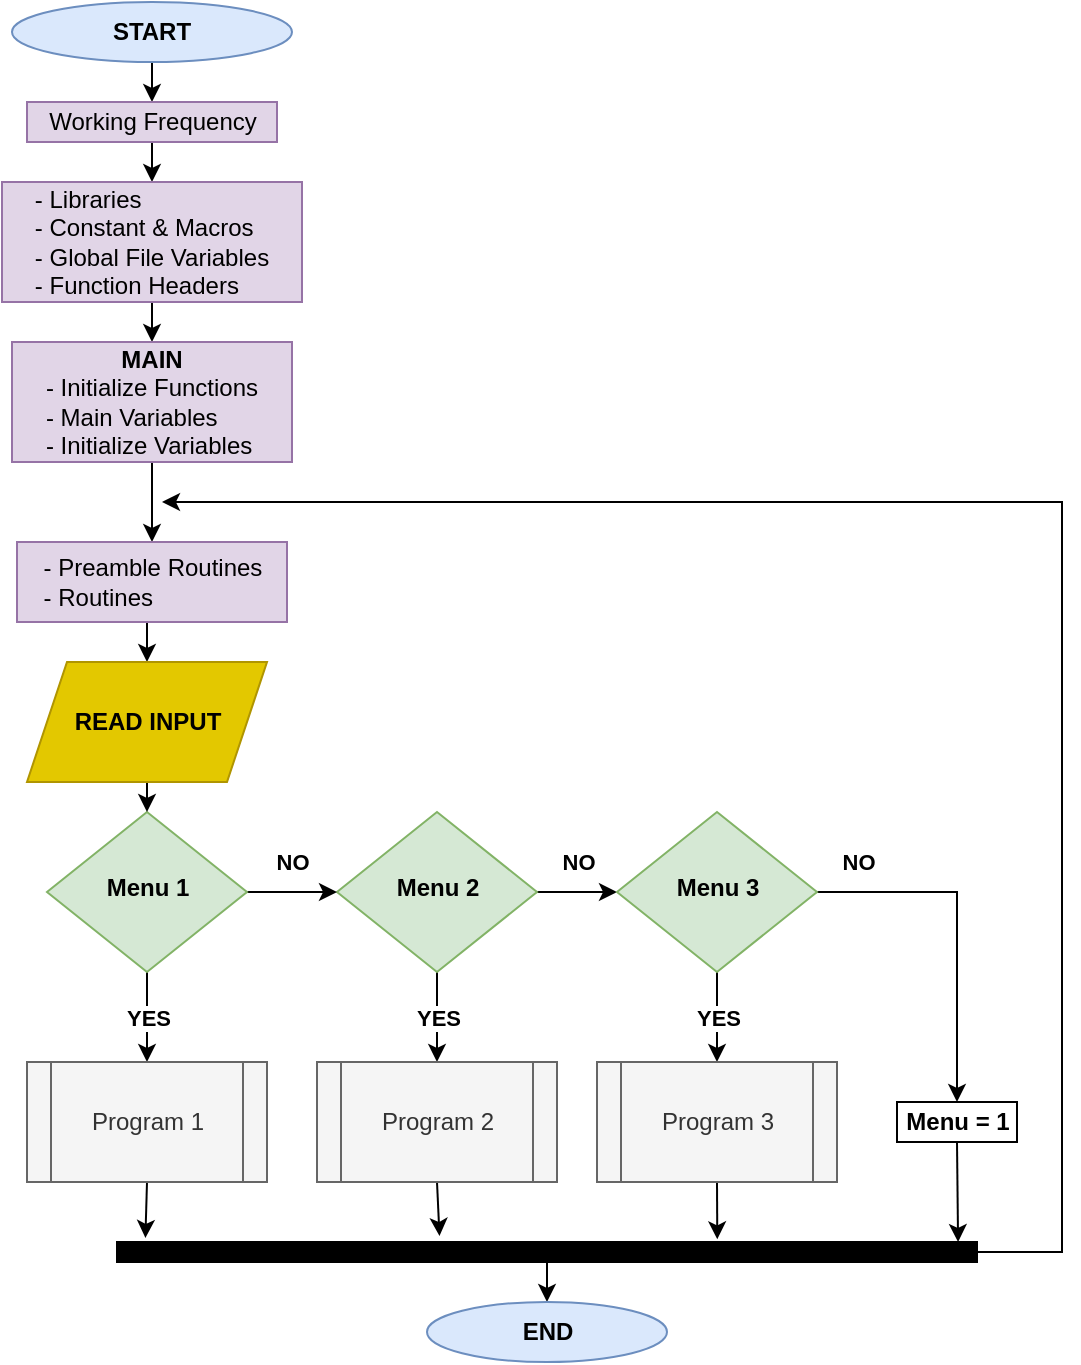 <mxfile version="13.11.0" type="device"><diagram id="C5RBs43oDa-KdzZeNtuy" name="Page-1"><mxGraphModel dx="868" dy="423" grid="1" gridSize="10" guides="1" tooltips="1" connect="1" arrows="1" fold="1" page="1" pageScale="1" pageWidth="827" pageHeight="1169" math="0" shadow="0"><root><mxCell id="WIyWlLk6GJQsqaUBKTNV-0"/><mxCell id="WIyWlLk6GJQsqaUBKTNV-1" parent="WIyWlLk6GJQsqaUBKTNV-0"/><mxCell id="zEfZ2qAIhiFN1E6vTMtc-9" value="&lt;b&gt;NO&lt;/b&gt;" style="edgeStyle=orthogonalEdgeStyle;rounded=0;orthogonalLoop=1;jettySize=auto;html=1;exitX=1;exitY=0.5;exitDx=0;exitDy=0;entryX=0;entryY=0.5;entryDx=0;entryDy=0;" parent="WIyWlLk6GJQsqaUBKTNV-1" source="WIyWlLk6GJQsqaUBKTNV-6" target="zEfZ2qAIhiFN1E6vTMtc-5" edge="1"><mxGeometry y="15" relative="1" as="geometry"><mxPoint as="offset"/></mxGeometry></mxCell><mxCell id="zEfZ2qAIhiFN1E6vTMtc-48" value="&lt;b&gt;YES&lt;/b&gt;" style="edgeStyle=none;rounded=0;orthogonalLoop=1;jettySize=auto;html=1;exitX=0.5;exitY=1;exitDx=0;exitDy=0;entryX=0.5;entryY=0;entryDx=0;entryDy=0;" parent="WIyWlLk6GJQsqaUBKTNV-1" source="WIyWlLk6GJQsqaUBKTNV-6" target="zEfZ2qAIhiFN1E6vTMtc-11" edge="1"><mxGeometry relative="1" as="geometry"/></mxCell><mxCell id="WIyWlLk6GJQsqaUBKTNV-6" value="&lt;b&gt;Menu 2&lt;/b&gt;" style="rhombus;whiteSpace=wrap;html=1;shadow=0;fontFamily=Helvetica;fontSize=12;align=center;strokeWidth=1;spacing=6;spacingTop=-4;fillColor=#d5e8d4;strokeColor=#82b366;" parent="WIyWlLk6GJQsqaUBKTNV-1" vertex="1"><mxGeometry x="187.5" y="415" width="100" height="80" as="geometry"/></mxCell><mxCell id="zEfZ2qAIhiFN1E6vTMtc-8" value="&lt;b&gt;NO&lt;/b&gt;" style="edgeStyle=orthogonalEdgeStyle;rounded=0;orthogonalLoop=1;jettySize=auto;html=1;exitX=1;exitY=0.5;exitDx=0;exitDy=0;entryX=0;entryY=0.5;entryDx=0;entryDy=0;" parent="WIyWlLk6GJQsqaUBKTNV-1" source="WIyWlLk6GJQsqaUBKTNV-10" target="WIyWlLk6GJQsqaUBKTNV-6" edge="1"><mxGeometry y="15" relative="1" as="geometry"><mxPoint as="offset"/></mxGeometry></mxCell><mxCell id="zEfZ2qAIhiFN1E6vTMtc-49" value="&lt;b&gt;YES&lt;/b&gt;" style="edgeStyle=none;rounded=0;orthogonalLoop=1;jettySize=auto;html=1;exitX=0.5;exitY=1;exitDx=0;exitDy=0;entryX=0.5;entryY=0;entryDx=0;entryDy=0;" parent="WIyWlLk6GJQsqaUBKTNV-1" source="WIyWlLk6GJQsqaUBKTNV-10" target="zEfZ2qAIhiFN1E6vTMtc-10" edge="1"><mxGeometry relative="1" as="geometry"/></mxCell><mxCell id="WIyWlLk6GJQsqaUBKTNV-10" value="&lt;b&gt;Menu 1&lt;/b&gt;" style="rhombus;whiteSpace=wrap;html=1;shadow=0;fontFamily=Helvetica;fontSize=12;align=center;strokeWidth=1;spacing=6;spacingTop=-4;fillColor=#d5e8d4;strokeColor=#82b366;" parent="WIyWlLk6GJQsqaUBKTNV-1" vertex="1"><mxGeometry x="42.5" y="415" width="100" height="80" as="geometry"/></mxCell><mxCell id="zEfZ2qAIhiFN1E6vTMtc-39" style="edgeStyle=orthogonalEdgeStyle;rounded=0;orthogonalLoop=1;jettySize=auto;html=1;exitX=0.5;exitY=1;exitDx=0;exitDy=0;entryX=0.5;entryY=0;entryDx=0;entryDy=0;" parent="WIyWlLk6GJQsqaUBKTNV-1" source="zEfZ2qAIhiFN1E6vTMtc-0" target="zEfZ2qAIhiFN1E6vTMtc-1" edge="1"><mxGeometry relative="1" as="geometry"/></mxCell><mxCell id="zEfZ2qAIhiFN1E6vTMtc-0" value="&lt;b&gt;START&lt;/b&gt;" style="ellipse;whiteSpace=wrap;html=1;fillColor=#dae8fc;strokeColor=#6c8ebf;" parent="WIyWlLk6GJQsqaUBKTNV-1" vertex="1"><mxGeometry x="25" y="10" width="140" height="30" as="geometry"/></mxCell><mxCell id="zEfZ2qAIhiFN1E6vTMtc-40" style="edgeStyle=orthogonalEdgeStyle;rounded=0;orthogonalLoop=1;jettySize=auto;html=1;exitX=0.5;exitY=1;exitDx=0;exitDy=0;entryX=0.5;entryY=0;entryDx=0;entryDy=0;" parent="WIyWlLk6GJQsqaUBKTNV-1" source="zEfZ2qAIhiFN1E6vTMtc-1" target="zEfZ2qAIhiFN1E6vTMtc-2" edge="1"><mxGeometry relative="1" as="geometry"/></mxCell><mxCell id="zEfZ2qAIhiFN1E6vTMtc-1" value="Working Frequency" style="rounded=0;whiteSpace=wrap;html=1;fillColor=#e1d5e7;strokeColor=#9673a6;" parent="WIyWlLk6GJQsqaUBKTNV-1" vertex="1"><mxGeometry x="32.5" y="60" width="125" height="20" as="geometry"/></mxCell><mxCell id="zEfZ2qAIhiFN1E6vTMtc-41" style="edgeStyle=orthogonalEdgeStyle;rounded=0;orthogonalLoop=1;jettySize=auto;html=1;exitX=0.5;exitY=1;exitDx=0;exitDy=0;entryX=0.5;entryY=0;entryDx=0;entryDy=0;" parent="WIyWlLk6GJQsqaUBKTNV-1" source="zEfZ2qAIhiFN1E6vTMtc-2" target="zEfZ2qAIhiFN1E6vTMtc-3" edge="1"><mxGeometry relative="1" as="geometry"/></mxCell><mxCell id="zEfZ2qAIhiFN1E6vTMtc-2" value="&lt;div align=&quot;left&quot;&gt;- Libraries&lt;/div&gt;&lt;div align=&quot;left&quot;&gt;- Constant &amp;amp; Macros&lt;/div&gt;&lt;div align=&quot;left&quot;&gt;- Global File Variables&lt;/div&gt;&lt;div align=&quot;left&quot;&gt;- Function Headers&lt;br&gt;&lt;/div&gt;" style="rounded=0;whiteSpace=wrap;html=1;fillColor=#e1d5e7;strokeColor=#9673a6;" parent="WIyWlLk6GJQsqaUBKTNV-1" vertex="1"><mxGeometry x="20" y="100" width="150" height="60" as="geometry"/></mxCell><mxCell id="r7HzVXmHTVTKteKSybuN-5" style="edgeStyle=orthogonalEdgeStyle;rounded=0;orthogonalLoop=1;jettySize=auto;html=1;exitX=0.5;exitY=1;exitDx=0;exitDy=0;entryX=0.5;entryY=0;entryDx=0;entryDy=0;" parent="WIyWlLk6GJQsqaUBKTNV-1" source="zEfZ2qAIhiFN1E6vTMtc-3" target="zEfZ2qAIhiFN1E6vTMtc-4" edge="1"><mxGeometry relative="1" as="geometry"/></mxCell><mxCell id="zEfZ2qAIhiFN1E6vTMtc-3" value="&lt;div&gt;&lt;b&gt;MAIN&lt;br&gt;&lt;/b&gt;&lt;/div&gt;&lt;div&gt;&lt;div align=&quot;left&quot;&gt;- Initialize Functions&lt;br&gt;&lt;/div&gt;&lt;/div&gt;&lt;div align=&quot;left&quot;&gt;- Main Variables&lt;/div&gt;&lt;div align=&quot;left&quot;&gt;- Initialize Variables&lt;/div&gt;" style="rounded=0;whiteSpace=wrap;html=1;fillColor=#e1d5e7;strokeColor=#9673a6;" parent="WIyWlLk6GJQsqaUBKTNV-1" vertex="1"><mxGeometry x="25" y="180" width="140" height="60" as="geometry"/></mxCell><mxCell id="r7HzVXmHTVTKteKSybuN-4" style="edgeStyle=orthogonalEdgeStyle;rounded=0;orthogonalLoop=1;jettySize=auto;html=1;exitX=0.5;exitY=1;exitDx=0;exitDy=0;entryX=0.5;entryY=0;entryDx=0;entryDy=0;" parent="WIyWlLk6GJQsqaUBKTNV-1" source="zEfZ2qAIhiFN1E6vTMtc-4" target="r7HzVXmHTVTKteKSybuN-2" edge="1"><mxGeometry relative="1" as="geometry"/></mxCell><mxCell id="zEfZ2qAIhiFN1E6vTMtc-4" value="&lt;div align=&quot;left&quot;&gt;- Preamble Routines&lt;/div&gt;&lt;div align=&quot;left&quot;&gt;- Routines&lt;/div&gt;" style="rounded=0;whiteSpace=wrap;html=1;fillColor=#e1d5e7;strokeColor=#9673a6;" parent="WIyWlLk6GJQsqaUBKTNV-1" vertex="1"><mxGeometry x="27.5" y="280" width="135" height="40" as="geometry"/></mxCell><mxCell id="zEfZ2qAIhiFN1E6vTMtc-28" style="edgeStyle=orthogonalEdgeStyle;rounded=0;orthogonalLoop=1;jettySize=auto;html=1;exitX=1;exitY=0.5;exitDx=0;exitDy=0;entryX=0.5;entryY=0;entryDx=0;entryDy=0;" parent="WIyWlLk6GJQsqaUBKTNV-1" source="zEfZ2qAIhiFN1E6vTMtc-5" target="zEfZ2qAIhiFN1E6vTMtc-16" edge="1"><mxGeometry relative="1" as="geometry"/></mxCell><mxCell id="zEfZ2qAIhiFN1E6vTMtc-29" value="&lt;b&gt;NO&lt;/b&gt;" style="edgeLabel;html=1;align=center;verticalAlign=middle;resizable=0;points=[];" parent="zEfZ2qAIhiFN1E6vTMtc-28" vertex="1" connectable="0"><mxGeometry x="-0.662" relative="1" as="geometry"><mxPoint x="-9.17" y="-15" as="offset"/></mxGeometry></mxCell><mxCell id="zEfZ2qAIhiFN1E6vTMtc-50" value="&lt;b&gt;YES&lt;/b&gt;" style="edgeStyle=none;rounded=0;orthogonalLoop=1;jettySize=auto;html=1;exitX=0.5;exitY=1;exitDx=0;exitDy=0;entryX=0.5;entryY=0;entryDx=0;entryDy=0;" parent="WIyWlLk6GJQsqaUBKTNV-1" source="zEfZ2qAIhiFN1E6vTMtc-5" target="zEfZ2qAIhiFN1E6vTMtc-12" edge="1"><mxGeometry relative="1" as="geometry"/></mxCell><mxCell id="zEfZ2qAIhiFN1E6vTMtc-5" value="&lt;b&gt;Menu 3&lt;br&gt;&lt;/b&gt;" style="rhombus;whiteSpace=wrap;html=1;shadow=0;fontFamily=Helvetica;fontSize=12;align=center;strokeWidth=1;spacing=6;spacingTop=-4;fillColor=#d5e8d4;strokeColor=#82b366;" parent="WIyWlLk6GJQsqaUBKTNV-1" vertex="1"><mxGeometry x="327.5" y="415" width="100" height="80" as="geometry"/></mxCell><mxCell id="zEfZ2qAIhiFN1E6vTMtc-57" style="edgeStyle=none;rounded=0;orthogonalLoop=1;jettySize=auto;html=1;exitX=0.5;exitY=1;exitDx=0;exitDy=0;entryX=0.033;entryY=-0.205;entryDx=0;entryDy=0;entryPerimeter=0;" parent="WIyWlLk6GJQsqaUBKTNV-1" source="zEfZ2qAIhiFN1E6vTMtc-10" target="zEfZ2qAIhiFN1E6vTMtc-51" edge="1"><mxGeometry relative="1" as="geometry"/></mxCell><mxCell id="zEfZ2qAIhiFN1E6vTMtc-10" value="Program 1" style="shape=process;whiteSpace=wrap;html=1;backgroundOutline=1;fillColor=#f5f5f5;strokeColor=#666666;fontColor=#333333;" parent="WIyWlLk6GJQsqaUBKTNV-1" vertex="1"><mxGeometry x="32.5" y="540" width="120" height="60" as="geometry"/></mxCell><mxCell id="zEfZ2qAIhiFN1E6vTMtc-58" style="edgeStyle=none;rounded=0;orthogonalLoop=1;jettySize=auto;html=1;exitX=0.5;exitY=1;exitDx=0;exitDy=0;entryX=0.375;entryY=-0.3;entryDx=0;entryDy=0;entryPerimeter=0;" parent="WIyWlLk6GJQsqaUBKTNV-1" source="zEfZ2qAIhiFN1E6vTMtc-11" target="zEfZ2qAIhiFN1E6vTMtc-51" edge="1"><mxGeometry relative="1" as="geometry"/></mxCell><mxCell id="zEfZ2qAIhiFN1E6vTMtc-11" value="Program 2" style="shape=process;whiteSpace=wrap;html=1;backgroundOutline=1;fillColor=#f5f5f5;strokeColor=#666666;fontColor=#333333;" parent="WIyWlLk6GJQsqaUBKTNV-1" vertex="1"><mxGeometry x="177.5" y="540" width="120" height="60" as="geometry"/></mxCell><mxCell id="zEfZ2qAIhiFN1E6vTMtc-59" style="edgeStyle=none;rounded=0;orthogonalLoop=1;jettySize=auto;html=1;exitX=0.5;exitY=1;exitDx=0;exitDy=0;entryX=0.698;entryY=-0.133;entryDx=0;entryDy=0;entryPerimeter=0;" parent="WIyWlLk6GJQsqaUBKTNV-1" source="zEfZ2qAIhiFN1E6vTMtc-12" target="zEfZ2qAIhiFN1E6vTMtc-51" edge="1"><mxGeometry relative="1" as="geometry"><mxPoint x="377.5" y="658" as="targetPoint"/></mxGeometry></mxCell><mxCell id="zEfZ2qAIhiFN1E6vTMtc-12" value="Program 3" style="shape=process;whiteSpace=wrap;html=1;backgroundOutline=1;fillColor=#f5f5f5;strokeColor=#666666;fontColor=#333333;" parent="WIyWlLk6GJQsqaUBKTNV-1" vertex="1"><mxGeometry x="317.5" y="540" width="120" height="60" as="geometry"/></mxCell><mxCell id="zEfZ2qAIhiFN1E6vTMtc-38" style="rounded=0;orthogonalLoop=1;jettySize=auto;html=1;exitX=0.5;exitY=1;exitDx=0;exitDy=0;movable=0;resizable=0;rotatable=0;deletable=0;editable=0;connectable=0;entryX=0.978;entryY=0;entryDx=0;entryDy=0;entryPerimeter=0;" parent="WIyWlLk6GJQsqaUBKTNV-1" source="zEfZ2qAIhiFN1E6vTMtc-16" target="zEfZ2qAIhiFN1E6vTMtc-51" edge="1"><mxGeometry relative="1" as="geometry"><mxPoint x="640" y="880" as="targetPoint"/><Array as="points"/></mxGeometry></mxCell><mxCell id="zEfZ2qAIhiFN1E6vTMtc-16" value="&lt;b&gt;Menu = 1&lt;/b&gt;" style="rounded=0;whiteSpace=wrap;html=1;" parent="WIyWlLk6GJQsqaUBKTNV-1" vertex="1"><mxGeometry x="467.5" y="560" width="60" height="20" as="geometry"/></mxCell><mxCell id="zEfZ2qAIhiFN1E6vTMtc-56" style="rounded=0;orthogonalLoop=1;jettySize=auto;html=1;exitX=0.5;exitY=1;exitDx=0;exitDy=0;entryX=0.5;entryY=0;entryDx=0;entryDy=0;" parent="WIyWlLk6GJQsqaUBKTNV-1" source="zEfZ2qAIhiFN1E6vTMtc-51" target="zEfZ2qAIhiFN1E6vTMtc-17" edge="1"><mxGeometry relative="1" as="geometry"/></mxCell><mxCell id="zEfZ2qAIhiFN1E6vTMtc-17" value="&lt;b&gt;END&lt;/b&gt;" style="ellipse;whiteSpace=wrap;html=1;fillColor=#dae8fc;strokeColor=#6c8ebf;" parent="WIyWlLk6GJQsqaUBKTNV-1" vertex="1"><mxGeometry x="232.5" y="660" width="120" height="30" as="geometry"/></mxCell><mxCell id="r7HzVXmHTVTKteKSybuN-7" style="edgeStyle=orthogonalEdgeStyle;rounded=0;orthogonalLoop=1;jettySize=auto;html=1;exitX=1;exitY=0.5;exitDx=0;exitDy=0;" parent="WIyWlLk6GJQsqaUBKTNV-1" source="zEfZ2qAIhiFN1E6vTMtc-51" edge="1"><mxGeometry relative="1" as="geometry"><mxPoint x="100" y="260" as="targetPoint"/><Array as="points"><mxPoint x="550" y="635"/><mxPoint x="550" y="260"/></Array></mxGeometry></mxCell><mxCell id="zEfZ2qAIhiFN1E6vTMtc-51" value="" style="rounded=0;whiteSpace=wrap;html=1;fillColor=#000000;" parent="WIyWlLk6GJQsqaUBKTNV-1" vertex="1"><mxGeometry x="77.5" y="630" width="430" height="10" as="geometry"/></mxCell><mxCell id="zEfZ2qAIhiFN1E6vTMtc-62" style="edgeStyle=none;rounded=0;orthogonalLoop=1;jettySize=auto;html=1;exitX=0.5;exitY=1;exitDx=0;exitDy=0;" parent="WIyWlLk6GJQsqaUBKTNV-1" source="zEfZ2qAIhiFN1E6vTMtc-3" target="zEfZ2qAIhiFN1E6vTMtc-3" edge="1"><mxGeometry relative="1" as="geometry"/></mxCell><mxCell id="r7HzVXmHTVTKteKSybuN-3" style="edgeStyle=orthogonalEdgeStyle;rounded=0;orthogonalLoop=1;jettySize=auto;html=1;exitX=0.5;exitY=1;exitDx=0;exitDy=0;entryX=0.5;entryY=0;entryDx=0;entryDy=0;" parent="WIyWlLk6GJQsqaUBKTNV-1" source="r7HzVXmHTVTKteKSybuN-2" target="WIyWlLk6GJQsqaUBKTNV-10" edge="1"><mxGeometry relative="1" as="geometry"/></mxCell><mxCell id="r7HzVXmHTVTKteKSybuN-2" value="&lt;font color=&quot;#000000&quot;&gt;&lt;b&gt;READ INPUT&lt;/b&gt;&lt;br&gt;&lt;/font&gt;" style="shape=parallelogram;perimeter=parallelogramPerimeter;whiteSpace=wrap;html=1;fixedSize=1;fillColor=#e3c800;strokeColor=#B09500;fontColor=#ffffff;" parent="WIyWlLk6GJQsqaUBKTNV-1" vertex="1"><mxGeometry x="32.5" y="340" width="120" height="60" as="geometry"/></mxCell></root></mxGraphModel></diagram></mxfile>